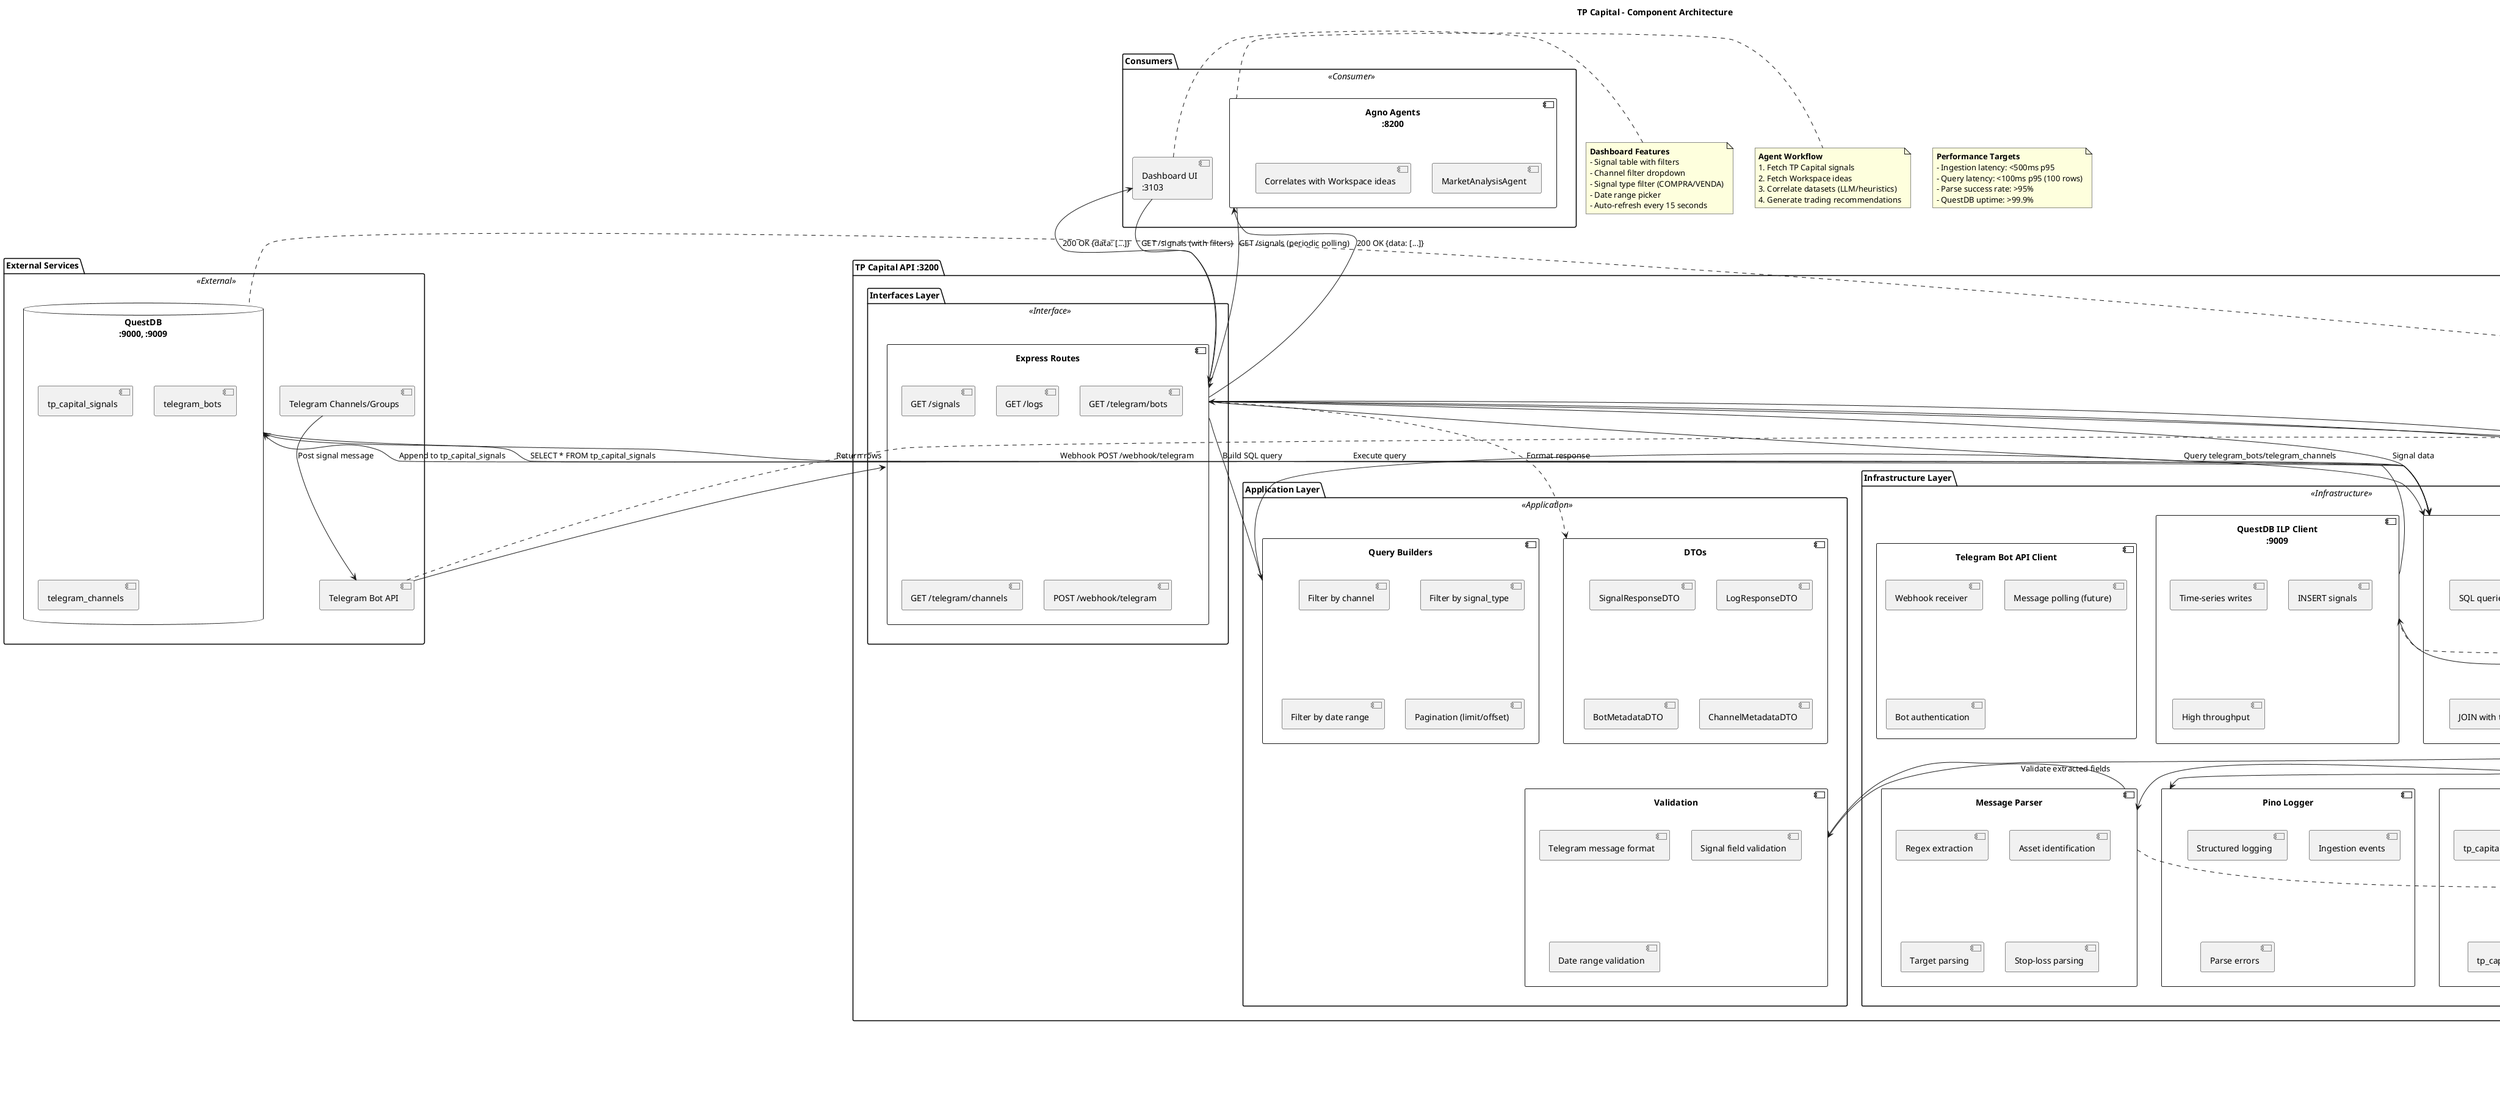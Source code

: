 @startuml
title TP Capital - Component Architecture

!define RECTANGLE class

skinparam component {
  BackgroundColor<<Interface>> LightBlue
  BackgroundColor<<Application>> LightGreen
  BackgroundColor<<Infrastructure>> LightGray
  BackgroundColor<<External>> LightYellow
  BackgroundColor<<Consumer>> LightPink
}

package "TP Capital API :3200" {
  package "Interfaces Layer" <<Interface>> {
    component "Express Routes" as Routes {
      [GET /signals]
      [GET /logs]
      [GET /telegram/bots]
      [GET /telegram/channels]
      [POST /webhook/telegram]
    }
  }

  package "Application Layer" <<Application>> {
    component "Query Builders" as QueryBuilders {
      [Filter by channel]
      [Filter by signal_type]
      [Filter by date range]
      [Pagination (limit/offset)]
    }

    component "DTOs" as DTOs {
      [SignalResponseDTO]
      [LogResponseDTO]
      [BotMetadataDTO]
      [ChannelMetadataDTO]
    }

    component "Validation" as Validation {
      [Telegram message format]
      [Signal field validation]
      [Date range validation]
    }
  }

  package "Infrastructure Layer" <<Infrastructure>> {
    component "QuestDB HTTP Client\n:9000" as QuestDBHTTP {
      [SQL queries]
      [SELECT from tp_capital_signals]
      [JOIN with telegram_channels]
    }

    component "QuestDB ILP Client\n:9009" as QuestDBILP {
      [Time-series writes]
      [INSERT signals]
      [High throughput]
    }

    component "Telegram Bot API Client" as TelegramClient {
      [Webhook receiver]
      [Message polling (future)]
      [Bot authentication]
    }

    component "Message Parser" as Parser {
      [Regex extraction]
      [Asset identification]
      [Target parsing]
      [Stop-loss parsing]
    }

    component "Pino Logger" as Logger {
      [Structured logging]
      [Ingestion events]
      [Parse errors]
    }

    component "Telegraf Metrics" as Metrics {
      [tp_capital_signals_ingested_total]
      [tp_capital_parse_errors_total]
      [tp_capital_query_duration]
    }
  }
}

package "External Services" <<External>> {
  component "Telegram Bot API" as TelegramBotAPI
  component "Telegram Channels/Groups" as TelegramChannels
  database "QuestDB\n:9000, :9009" as QuestDB {
    [tp_capital_signals]
    [telegram_bots]
    [telegram_channels]
  }
}

package "Consumers" <<Consumer>> {
  component "Dashboard UI\n:3103" as Dashboard
  component "Agno Agents\n:8200" as AgnoAgents {
    [MarketAnalysisAgent]
    [Correlates with Workspace ideas]
  }
}

package "Observability Stack" {
  component "Prometheus\n:9090" as Prometheus
  component "Grafana\n:3000" as Grafana
}

' Data Flow: Ingestion
TelegramChannels --> TelegramBotAPI : Post signal message
TelegramBotAPI --> Routes : Webhook POST /webhook/telegram
Routes --> Parser : parse_signal(message_text)
Parser --> Validation : Validate extracted fields
Validation --> QuestDBILP : Write signal (ILP protocol)
QuestDBILP --> QuestDB : Append to tp_capital_signals

' Data Flow: Consumption
Dashboard --> Routes : GET /signals (with filters)
AgnoAgents --> Routes : GET /signals (periodic polling)
Routes --> QueryBuilders : Build SQL query
QueryBuilders --> QuestDBHTTP : Execute query
QuestDBHTTP --> QuestDB : SELECT * FROM tp_capital_signals
QuestDB --> QuestDBHTTP : Return rows
QuestDBHTTP --> Routes : Signal data
Routes ..> DTOs : Format response
Routes --> Dashboard : 200 OK {data: [...]}
Routes --> AgnoAgents : 200 OK {data: [...]}

' Observability
Routes --> Logger : Log ingestion/queries
Routes --> Metrics : Track operations
Metrics --> Prometheus : Export metrics
Prometheus --> Grafana : Visualize

' Metadata queries
Routes --> QuestDBHTTP : Query telegram_bots/telegram_channels

note right of TelegramBotAPI
  **Ingestion Sources**
  - Telegram channels (public/private)
  - Telegram groups
  - Multiple bot tokens supported
end note

note right of QuestDB
  **Schema Tables**
  - tp_capital_signals (main)
  - telegram_bots (config)
  - telegram_channels (config)
  Partitioned by day for performance
end note

note bottom of Parser
  **Signal Format Examples**
  "PETR4 COMPRA entre 28.50-28.80"
  "VALE3 VENDA parcial alvo 65.00"
  Regex extracts: asset, signal_type,
  buy_min, buy_max, targets[], stop
end note

note bottom of QuestDBILP
  **ILP Protocol Advantages**
  - High throughput (>100k msgs/sec)
  - Low latency (<10ms write)
  - TCP connection pooling
  - Binary protocol efficiency
end note

note right of Dashboard
  **Dashboard Features**
  - Signal table with filters
  - Channel filter dropdown
  - Signal type filter (COMPRA/VENDA)
  - Date range picker
  - Auto-refresh every 15 seconds
end note

note right of AgnoAgents
  **Agent Workflow**
  1. Fetch TP Capital signals
  2. Fetch Workspace ideas
  3. Correlate datasets (LLM/heuristics)
  4. Generate trading recommendations
end note

note as N1
  **Performance Targets**
  - Ingestion latency: <500ms p95
  - Query latency: <100ms p95 (100 rows)
  - Parse success rate: >95%
  - QuestDB uptime: >99.9%
end note

@enduml

